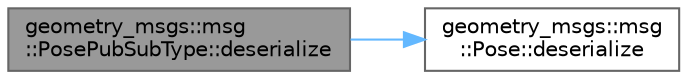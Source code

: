digraph "geometry_msgs::msg::PosePubSubType::deserialize"
{
 // INTERACTIVE_SVG=YES
 // LATEX_PDF_SIZE
  bgcolor="transparent";
  edge [fontname=Helvetica,fontsize=10,labelfontname=Helvetica,labelfontsize=10];
  node [fontname=Helvetica,fontsize=10,shape=box,height=0.2,width=0.4];
  rankdir="LR";
  Node1 [id="Node000001",label="geometry_msgs::msg\l::PosePubSubType::deserialize",height=0.2,width=0.4,color="gray40", fillcolor="grey60", style="filled", fontcolor="black",tooltip=" "];
  Node1 -> Node2 [id="edge1_Node000001_Node000002",color="steelblue1",style="solid",tooltip=" "];
  Node2 [id="Node000002",label="geometry_msgs::msg\l::Pose::deserialize",height=0.2,width=0.4,color="grey40", fillcolor="white", style="filled",URL="$d1/d6d/classgeometry__msgs_1_1msg_1_1Pose.html#a358d08fab2f9fd8da077c5920c8b9232",tooltip="This function deserializes an object using CDR serialization."];
}
